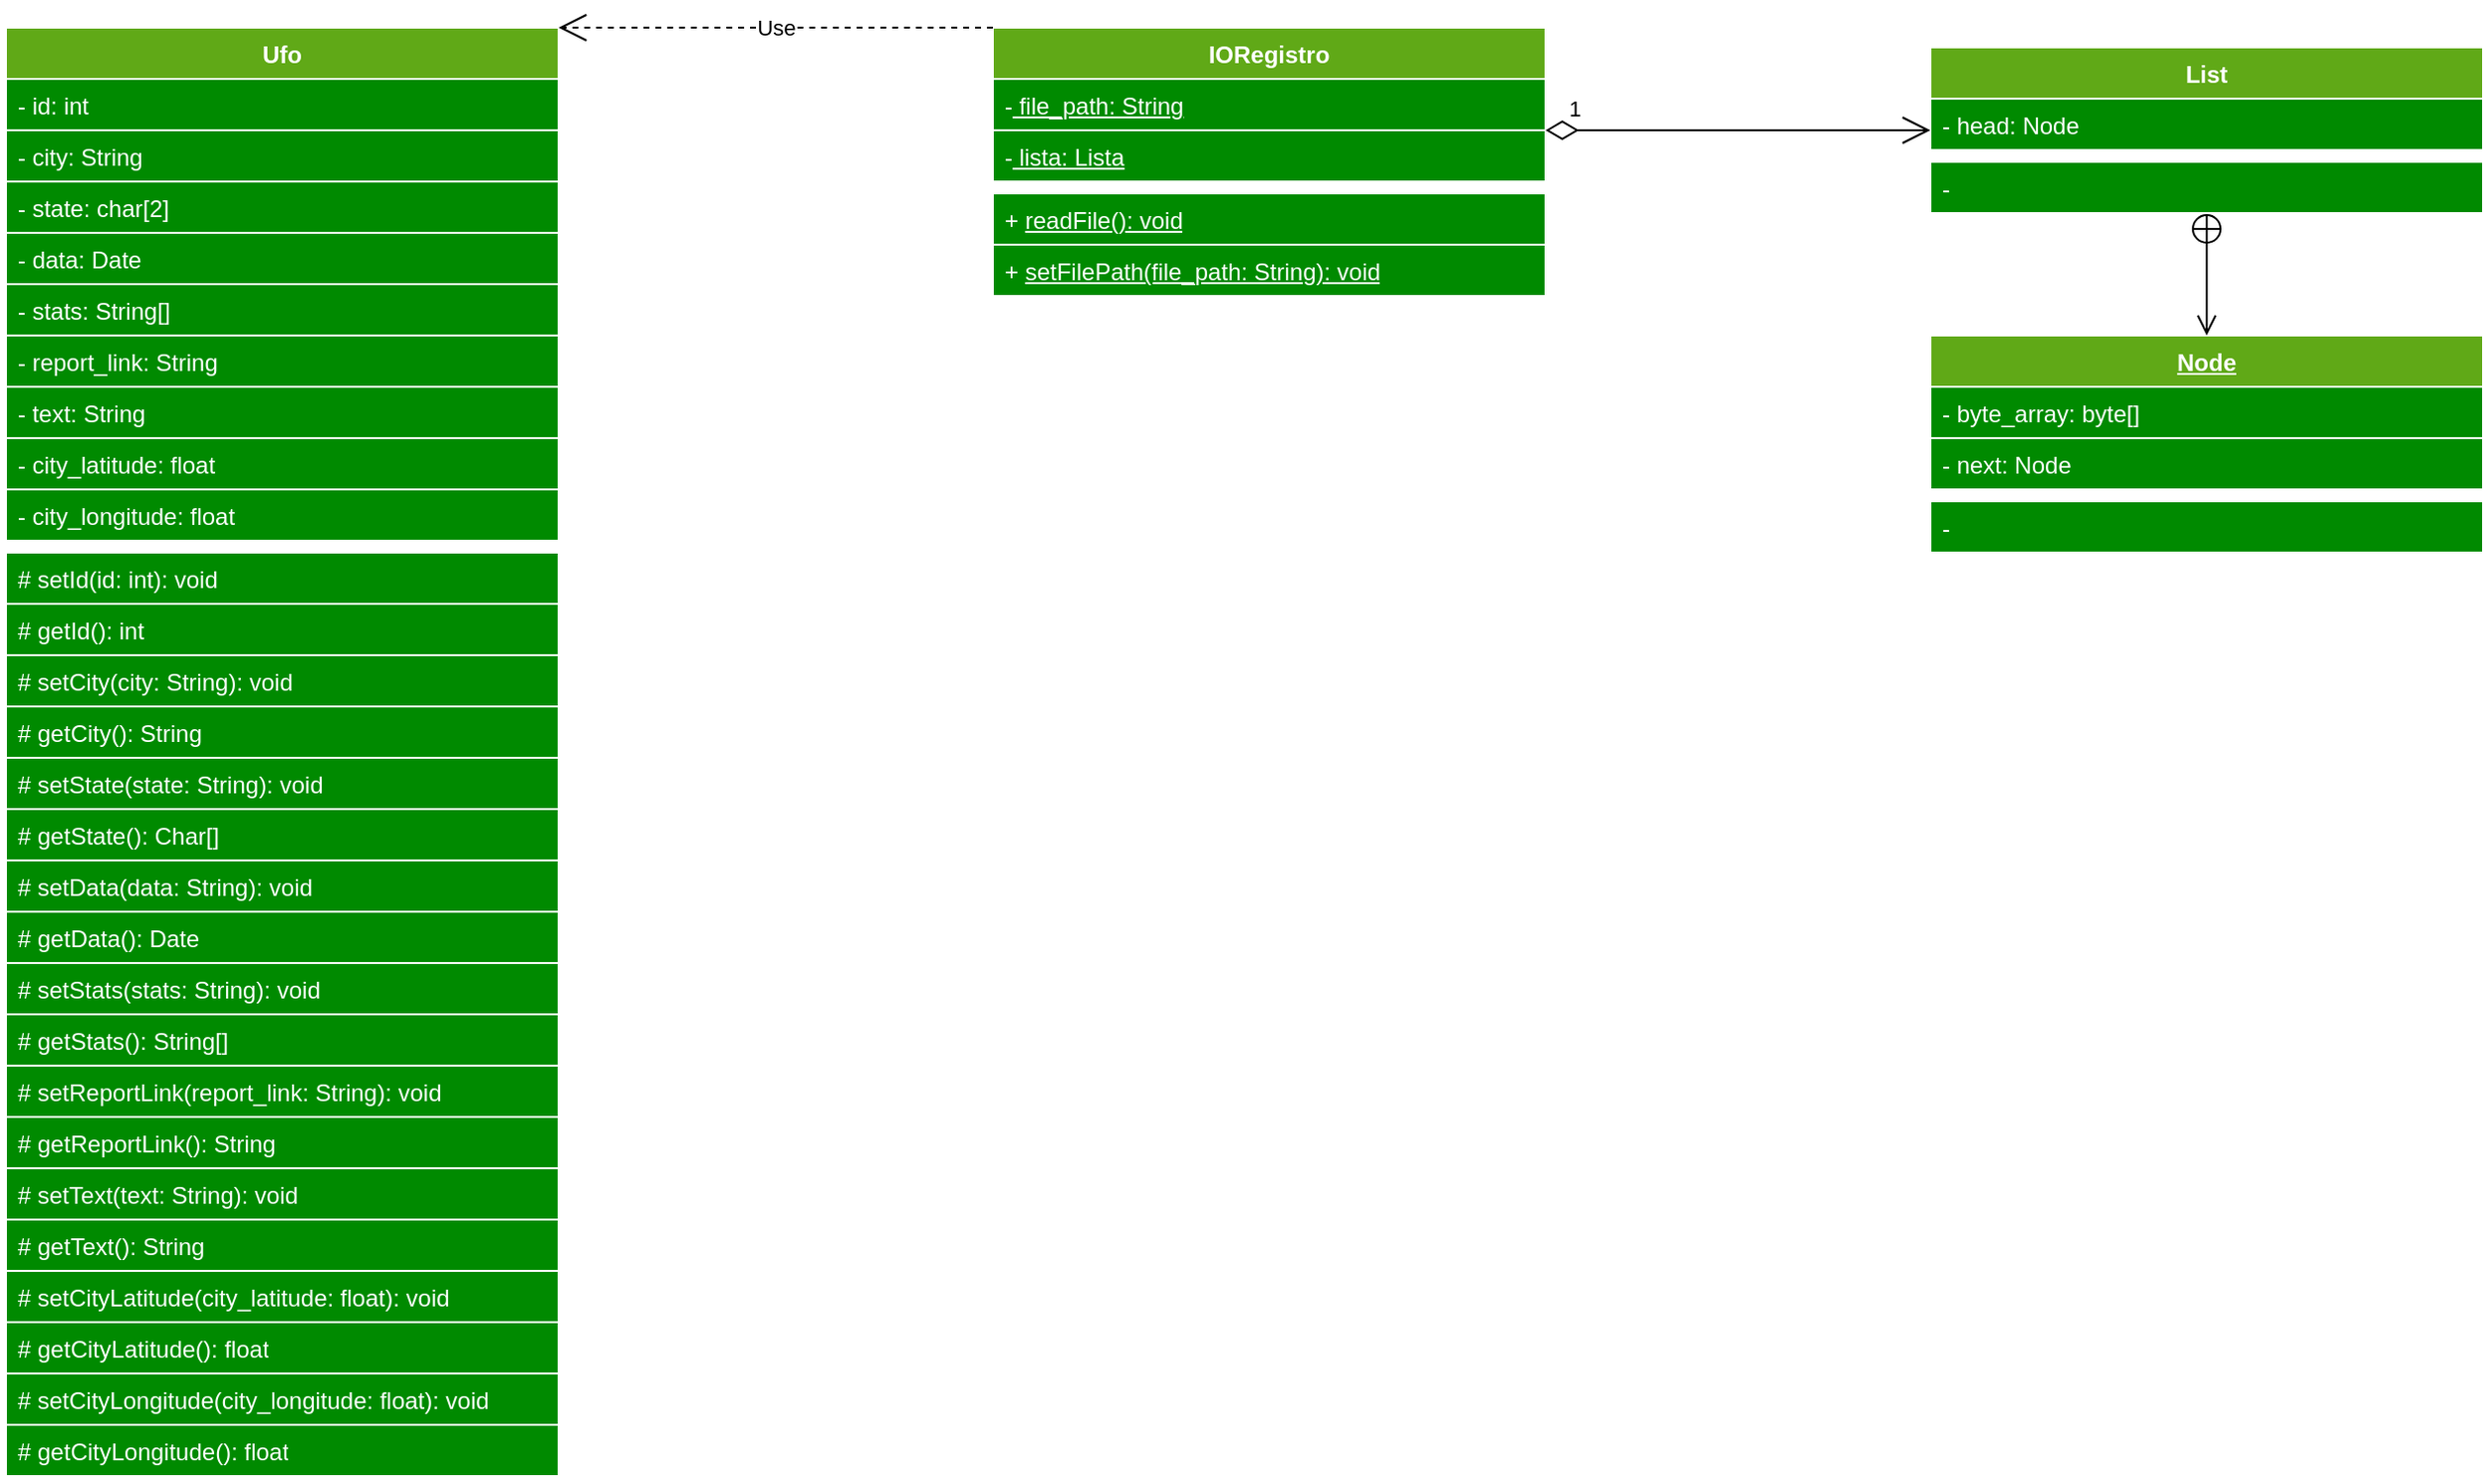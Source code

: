 <mxfile version="21.6.1" type="device" pages="3">
  <diagram name="Page-1" id="QpPpHOd2TvC1tWJMN9un">
    <mxGraphModel dx="503" dy="340" grid="1" gridSize="10" guides="1" tooltips="1" connect="1" arrows="1" fold="1" page="1" pageScale="1" pageWidth="850" pageHeight="1100" math="0" shadow="0">
      <root>
        <mxCell id="0" />
        <mxCell id="1" parent="0" />
        <mxCell id="ThirmJaS9QNMyHDxlQbG-1" value="Ufo" style="swimlane;fontStyle=1;align=center;verticalAlign=top;childLayout=stackLayout;horizontal=1;startSize=26;horizontalStack=0;resizeParent=1;resizeParentMax=0;resizeLast=0;collapsible=1;marginBottom=0;whiteSpace=wrap;html=1;fillColor=#60a917;strokeColor=#FFFFFF;fontColor=#ffffff;swimlaneFillColor=#008A00;strokeWidth=1;shadow=0;labelBorderColor=none;" parent="1" vertex="1">
          <mxGeometry x="160" y="90" width="280" height="734" as="geometry" />
        </mxCell>
        <mxCell id="ThirmJaS9QNMyHDxlQbG-2" value="- id: int" style="text;strokeColor=#FFFFFF;fillColor=#008a00;align=left;verticalAlign=top;spacingLeft=4;spacingRight=4;overflow=hidden;rotatable=0;points=[[0,0.5],[1,0.5]];portConstraint=eastwest;whiteSpace=wrap;html=1;fontColor=#ffffff;swimlaneFillColor=#008A00;strokeWidth=1;shadow=0;labelBorderColor=none;" parent="ThirmJaS9QNMyHDxlQbG-1" vertex="1">
          <mxGeometry y="26" width="280" height="26" as="geometry" />
        </mxCell>
        <mxCell id="ThirmJaS9QNMyHDxlQbG-13" value="- city: String" style="text;strokeColor=#FFFFFF;fillColor=#008a00;align=left;verticalAlign=top;spacingLeft=4;spacingRight=4;overflow=hidden;rotatable=0;points=[[0,0.5],[1,0.5]];portConstraint=eastwest;whiteSpace=wrap;html=1;fontColor=#ffffff;swimlaneFillColor=#008A00;strokeWidth=1;shadow=0;labelBorderColor=none;" parent="ThirmJaS9QNMyHDxlQbG-1" vertex="1">
          <mxGeometry y="52" width="280" height="26" as="geometry" />
        </mxCell>
        <mxCell id="ThirmJaS9QNMyHDxlQbG-17" value="- ingredientes: RegistroIngrediente" style="text;strokeColor=#FFFFFF;fillColor=#008a00;align=left;verticalAlign=top;spacingLeft=4;spacingRight=4;overflow=hidden;rotatable=0;points=[[0,0.5],[1,0.5]];portConstraint=eastwest;whiteSpace=wrap;html=1;fontColor=#ffffff;swimlaneFillColor=#008A00;strokeWidth=1;shadow=0;labelBorderColor=none;" parent="ThirmJaS9QNMyHDxlQbG-1" vertex="1">
          <mxGeometry y="78" width="280" height="26" as="geometry" />
        </mxCell>
        <mxCell id="ThirmJaS9QNMyHDxlQbG-16" value="- data: Date" style="text;strokeColor=#FFFFFF;fillColor=#008a00;align=left;verticalAlign=top;spacingLeft=4;spacingRight=4;overflow=hidden;rotatable=0;points=[[0,0.5],[1,0.5]];portConstraint=eastwest;whiteSpace=wrap;html=1;fontColor=#ffffff;swimlaneFillColor=#008A00;strokeWidth=1;shadow=0;labelBorderColor=none;" parent="ThirmJaS9QNMyHDxlQbG-1" vertex="1">
          <mxGeometry y="104" width="280" height="26" as="geometry" />
        </mxCell>
        <mxCell id="ThirmJaS9QNMyHDxlQbG-15" value="- stats: String[]" style="text;strokeColor=#FFFFFF;fillColor=#008a00;align=left;verticalAlign=top;spacingLeft=4;spacingRight=4;overflow=hidden;rotatable=0;points=[[0,0.5],[1,0.5]];portConstraint=eastwest;whiteSpace=wrap;html=1;fontColor=#ffffff;swimlaneFillColor=#008A00;strokeWidth=1;shadow=0;labelBorderColor=none;" parent="ThirmJaS9QNMyHDxlQbG-1" vertex="1">
          <mxGeometry y="130" width="280" height="26" as="geometry" />
        </mxCell>
        <mxCell id="ThirmJaS9QNMyHDxlQbG-12" value="- report_link: String" style="text;strokeColor=#FFFFFF;fillColor=#008a00;align=left;verticalAlign=top;spacingLeft=4;spacingRight=4;overflow=hidden;rotatable=0;points=[[0,0.5],[1,0.5]];portConstraint=eastwest;whiteSpace=wrap;html=1;fontColor=#ffffff;swimlaneFillColor=#008A00;strokeWidth=1;shadow=0;labelBorderColor=none;" parent="ThirmJaS9QNMyHDxlQbG-1" vertex="1">
          <mxGeometry y="156" width="280" height="26" as="geometry" />
        </mxCell>
        <mxCell id="ThirmJaS9QNMyHDxlQbG-3" value="- text: String" style="text;strokeColor=#FFFFFF;fillColor=#008a00;align=left;verticalAlign=top;spacingLeft=4;spacingRight=4;overflow=hidden;rotatable=0;points=[[0,0.5],[1,0.5]];portConstraint=eastwest;whiteSpace=wrap;html=1;fontColor=#ffffff;swimlaneFillColor=#008A00;strokeWidth=1;shadow=0;labelBorderColor=none;" parent="ThirmJaS9QNMyHDxlQbG-1" vertex="1">
          <mxGeometry y="182" width="280" height="26" as="geometry" />
        </mxCell>
        <mxCell id="ThirmJaS9QNMyHDxlQbG-4" value="- city_latitude: float" style="text;strokeColor=#FFFFFF;fillColor=#008a00;align=left;verticalAlign=top;spacingLeft=4;spacingRight=4;overflow=hidden;rotatable=0;points=[[0,0.5],[1,0.5]];portConstraint=eastwest;whiteSpace=wrap;html=1;fontColor=#ffffff;swimlaneFillColor=#008A00;strokeWidth=1;shadow=0;labelBorderColor=none;" parent="ThirmJaS9QNMyHDxlQbG-1" vertex="1">
          <mxGeometry y="208" width="280" height="26" as="geometry" />
        </mxCell>
        <mxCell id="ThirmJaS9QNMyHDxlQbG-18" value="- city_longitude: float" style="text;strokeColor=#FFFFFF;fillColor=#008a00;align=left;verticalAlign=top;spacingLeft=4;spacingRight=4;overflow=hidden;rotatable=0;points=[[0,0.5],[1,0.5]];portConstraint=eastwest;whiteSpace=wrap;html=1;fontColor=#ffffff;swimlaneFillColor=#008A00;strokeWidth=1;shadow=0;labelBorderColor=none;" parent="ThirmJaS9QNMyHDxlQbG-1" vertex="1">
          <mxGeometry y="234" width="280" height="26" as="geometry" />
        </mxCell>
        <mxCell id="ThirmJaS9QNMyHDxlQbG-5" value="" style="line;strokeWidth=5;align=left;verticalAlign=middle;spacingTop=0;spacingLeft=0;spacingRight=0;rotatable=0;labelPosition=right;points=[];portConstraint=eastwest;perimeterSpacing=1;labelBackgroundColor=#008A00;fillStyle=auto;labelBorderColor=none;spacing=0;swimlaneFillColor=#008A00;strokeColor=#FFFFFF;shadow=0;" parent="ThirmJaS9QNMyHDxlQbG-1" vertex="1">
          <mxGeometry y="260" width="280" height="6" as="geometry" />
        </mxCell>
        <mxCell id="ThirmJaS9QNMyHDxlQbG-6" value="# setId(id: int): void" style="text;strokeColor=#FFFFFF;fillColor=#008a00;align=left;verticalAlign=top;spacingLeft=4;spacingRight=4;overflow=hidden;rotatable=0;points=[[0,0.5],[1,0.5]];portConstraint=eastwest;whiteSpace=wrap;html=1;fontColor=#ffffff;swimlaneFillColor=#008A00;strokeWidth=1;shadow=0;labelBorderColor=none;" parent="ThirmJaS9QNMyHDxlQbG-1" vertex="1">
          <mxGeometry y="266" width="280" height="26" as="geometry" />
        </mxCell>
        <mxCell id="ThirmJaS9QNMyHDxlQbG-7" value="# getId(): int" style="text;strokeColor=#FFFFFF;fillColor=#008a00;align=left;verticalAlign=top;spacingLeft=4;spacingRight=4;overflow=hidden;rotatable=0;points=[[0,0.5],[1,0.5]];portConstraint=eastwest;whiteSpace=wrap;html=1;fontColor=#ffffff;swimlaneFillColor=#008A00;strokeWidth=1;shadow=0;labelBorderColor=none;" parent="ThirmJaS9QNMyHDxlQbG-1" vertex="1">
          <mxGeometry y="292" width="280" height="26" as="geometry" />
        </mxCell>
        <mxCell id="ThirmJaS9QNMyHDxlQbG-8" value="# setCity(city: String): void" style="text;strokeColor=#FFFFFF;fillColor=#008a00;align=left;verticalAlign=top;spacingLeft=4;spacingRight=4;overflow=hidden;rotatable=0;points=[[0,0.5],[1,0.5]];portConstraint=eastwest;whiteSpace=wrap;html=1;fontColor=#ffffff;swimlaneFillColor=#008A00;strokeWidth=1;shadow=0;labelBorderColor=none;" parent="ThirmJaS9QNMyHDxlQbG-1" vertex="1">
          <mxGeometry y="318" width="280" height="26" as="geometry" />
        </mxCell>
        <mxCell id="ThirmJaS9QNMyHDxlQbG-9" value="# getCity(): String" style="text;strokeColor=#FFFFFF;fillColor=#008a00;align=left;verticalAlign=top;spacingLeft=4;spacingRight=4;overflow=hidden;rotatable=0;points=[[0,0.5],[1,0.5]];portConstraint=eastwest;whiteSpace=wrap;html=1;fontColor=#ffffff;swimlaneFillColor=#008A00;strokeWidth=1;shadow=0;labelBorderColor=none;" parent="ThirmJaS9QNMyHDxlQbG-1" vertex="1">
          <mxGeometry y="344" width="280" height="26" as="geometry" />
        </mxCell>
        <mxCell id="ThirmJaS9QNMyHDxlQbG-21" value="# setState(state: String): void" style="text;strokeColor=#FFFFFF;fillColor=#008a00;align=left;verticalAlign=top;spacingLeft=4;spacingRight=4;overflow=hidden;rotatable=0;points=[[0,0.5],[1,0.5]];portConstraint=eastwest;whiteSpace=wrap;html=1;fontColor=#ffffff;swimlaneFillColor=#008A00;strokeWidth=1;shadow=0;labelBorderColor=none;" parent="ThirmJaS9QNMyHDxlQbG-1" vertex="1">
          <mxGeometry y="370" width="280" height="26" as="geometry" />
        </mxCell>
        <mxCell id="ThirmJaS9QNMyHDxlQbG-22" value="# getState(): Char[]" style="text;strokeColor=#FFFFFF;fillColor=#008a00;align=left;verticalAlign=top;spacingLeft=4;spacingRight=4;overflow=hidden;rotatable=0;points=[[0,0.5],[1,0.5]];portConstraint=eastwest;whiteSpace=wrap;html=1;fontColor=#ffffff;swimlaneFillColor=#008A00;strokeWidth=1;shadow=0;labelBorderColor=none;" parent="ThirmJaS9QNMyHDxlQbG-1" vertex="1">
          <mxGeometry y="396" width="280" height="26" as="geometry" />
        </mxCell>
        <mxCell id="ThirmJaS9QNMyHDxlQbG-23" value="# setData(data: String): void" style="text;strokeColor=#FFFFFF;fillColor=#008a00;align=left;verticalAlign=top;spacingLeft=4;spacingRight=4;overflow=hidden;rotatable=0;points=[[0,0.5],[1,0.5]];portConstraint=eastwest;whiteSpace=wrap;html=1;fontColor=#ffffff;swimlaneFillColor=#008A00;strokeWidth=1;shadow=0;labelBorderColor=none;" parent="ThirmJaS9QNMyHDxlQbG-1" vertex="1">
          <mxGeometry y="422" width="280" height="26" as="geometry" />
        </mxCell>
        <mxCell id="ThirmJaS9QNMyHDxlQbG-24" value="# getData(): Date" style="text;strokeColor=#FFFFFF;fillColor=#008a00;align=left;verticalAlign=top;spacingLeft=4;spacingRight=4;overflow=hidden;rotatable=0;points=[[0,0.5],[1,0.5]];portConstraint=eastwest;whiteSpace=wrap;html=1;fontColor=#ffffff;swimlaneFillColor=#008A00;strokeWidth=1;shadow=0;labelBorderColor=none;" parent="ThirmJaS9QNMyHDxlQbG-1" vertex="1">
          <mxGeometry y="448" width="280" height="26" as="geometry" />
        </mxCell>
        <mxCell id="ThirmJaS9QNMyHDxlQbG-25" value="# setStats(stats: String): void" style="text;strokeColor=#FFFFFF;fillColor=#008a00;align=left;verticalAlign=top;spacingLeft=4;spacingRight=4;overflow=hidden;rotatable=0;points=[[0,0.5],[1,0.5]];portConstraint=eastwest;whiteSpace=wrap;html=1;fontColor=#ffffff;swimlaneFillColor=#008A00;strokeWidth=1;shadow=0;labelBorderColor=none;" parent="ThirmJaS9QNMyHDxlQbG-1" vertex="1">
          <mxGeometry y="474" width="280" height="26" as="geometry" />
        </mxCell>
        <mxCell id="ThirmJaS9QNMyHDxlQbG-26" value="# getStats(): String[]" style="text;strokeColor=#FFFFFF;fillColor=#008a00;align=left;verticalAlign=top;spacingLeft=4;spacingRight=4;overflow=hidden;rotatable=0;points=[[0,0.5],[1,0.5]];portConstraint=eastwest;whiteSpace=wrap;html=1;fontColor=#ffffff;swimlaneFillColor=#008A00;strokeWidth=1;shadow=0;labelBorderColor=none;" parent="ThirmJaS9QNMyHDxlQbG-1" vertex="1">
          <mxGeometry y="500" width="280" height="26" as="geometry" />
        </mxCell>
        <mxCell id="ThirmJaS9QNMyHDxlQbG-28" value="# setReportLink(report_link: String): void" style="text;strokeColor=#FFFFFF;fillColor=#008a00;align=left;verticalAlign=top;spacingLeft=4;spacingRight=4;overflow=hidden;rotatable=0;points=[[0,0.5],[1,0.5]];portConstraint=eastwest;whiteSpace=wrap;html=1;fontColor=#ffffff;swimlaneFillColor=#008A00;strokeWidth=1;shadow=0;labelBorderColor=none;" parent="ThirmJaS9QNMyHDxlQbG-1" vertex="1">
          <mxGeometry y="526" width="280" height="26" as="geometry" />
        </mxCell>
        <mxCell id="ThirmJaS9QNMyHDxlQbG-27" value="# getReportLink(): String" style="text;strokeColor=#FFFFFF;fillColor=#008a00;align=left;verticalAlign=top;spacingLeft=4;spacingRight=4;overflow=hidden;rotatable=0;points=[[0,0.5],[1,0.5]];portConstraint=eastwest;whiteSpace=wrap;html=1;fontColor=#ffffff;swimlaneFillColor=#008A00;strokeWidth=1;shadow=0;labelBorderColor=none;" parent="ThirmJaS9QNMyHDxlQbG-1" vertex="1">
          <mxGeometry y="552" width="280" height="26" as="geometry" />
        </mxCell>
        <mxCell id="ThirmJaS9QNMyHDxlQbG-29" value="# setText(text: String): void&amp;nbsp;" style="text;strokeColor=#FFFFFF;fillColor=#008a00;align=left;verticalAlign=top;spacingLeft=4;spacingRight=4;overflow=hidden;rotatable=0;points=[[0,0.5],[1,0.5]];portConstraint=eastwest;whiteSpace=wrap;html=1;fontColor=#ffffff;swimlaneFillColor=#008A00;strokeWidth=1;shadow=0;labelBorderColor=none;" parent="ThirmJaS9QNMyHDxlQbG-1" vertex="1">
          <mxGeometry y="578" width="280" height="26" as="geometry" />
        </mxCell>
        <mxCell id="ThirmJaS9QNMyHDxlQbG-30" value="# getText(): String" style="text;strokeColor=#FFFFFF;fillColor=#008a00;align=left;verticalAlign=top;spacingLeft=4;spacingRight=4;overflow=hidden;rotatable=0;points=[[0,0.5],[1,0.5]];portConstraint=eastwest;whiteSpace=wrap;html=1;fontColor=#ffffff;swimlaneFillColor=#008A00;strokeWidth=1;shadow=0;labelBorderColor=none;" parent="ThirmJaS9QNMyHDxlQbG-1" vertex="1">
          <mxGeometry y="604" width="280" height="26" as="geometry" />
        </mxCell>
        <mxCell id="ThirmJaS9QNMyHDxlQbG-31" value="# setCityLatitude(city_latitude: float): void" style="text;strokeColor=#FFFFFF;fillColor=#008a00;align=left;verticalAlign=top;spacingLeft=4;spacingRight=4;overflow=hidden;rotatable=0;points=[[0,0.5],[1,0.5]];portConstraint=eastwest;whiteSpace=wrap;html=1;fontColor=#ffffff;swimlaneFillColor=#008A00;strokeWidth=1;shadow=0;labelBorderColor=none;" parent="ThirmJaS9QNMyHDxlQbG-1" vertex="1">
          <mxGeometry y="630" width="280" height="26" as="geometry" />
        </mxCell>
        <mxCell id="ThirmJaS9QNMyHDxlQbG-33" value="# getCityLatitude(): float" style="text;strokeColor=#FFFFFF;fillColor=#008a00;align=left;verticalAlign=top;spacingLeft=4;spacingRight=4;overflow=hidden;rotatable=0;points=[[0,0.5],[1,0.5]];portConstraint=eastwest;whiteSpace=wrap;html=1;fontColor=#ffffff;swimlaneFillColor=#008A00;strokeWidth=1;shadow=0;labelBorderColor=none;" parent="ThirmJaS9QNMyHDxlQbG-1" vertex="1">
          <mxGeometry y="656" width="280" height="26" as="geometry" />
        </mxCell>
        <mxCell id="ThirmJaS9QNMyHDxlQbG-32" value="# setCityLongitude(city_longitude: float): void" style="text;strokeColor=#FFFFFF;fillColor=#008a00;align=left;verticalAlign=top;spacingLeft=4;spacingRight=4;overflow=hidden;rotatable=0;points=[[0,0.5],[1,0.5]];portConstraint=eastwest;whiteSpace=wrap;html=1;fontColor=#ffffff;swimlaneFillColor=#008A00;strokeWidth=1;shadow=0;labelBorderColor=none;" parent="ThirmJaS9QNMyHDxlQbG-1" vertex="1">
          <mxGeometry y="682" width="280" height="26" as="geometry" />
        </mxCell>
        <mxCell id="ThirmJaS9QNMyHDxlQbG-34" value="# getCityLongitude(): float" style="text;strokeColor=#FFFFFF;fillColor=#008a00;align=left;verticalAlign=top;spacingLeft=4;spacingRight=4;overflow=hidden;rotatable=0;points=[[0,0.5],[1,0.5]];portConstraint=eastwest;whiteSpace=wrap;html=1;fontColor=#ffffff;swimlaneFillColor=#008A00;strokeWidth=1;shadow=0;labelBorderColor=none;" parent="ThirmJaS9QNMyHDxlQbG-1" vertex="1">
          <mxGeometry y="708" width="280" height="26" as="geometry" />
        </mxCell>
        <mxCell id="ThirmJaS9QNMyHDxlQbG-11" value="- state: char[2]" style="text;strokeColor=#FFFFFF;fillColor=#008a00;align=left;verticalAlign=top;spacingLeft=4;spacingRight=4;overflow=hidden;rotatable=0;points=[[0,0.5],[1,0.5]];portConstraint=eastwest;whiteSpace=wrap;html=1;fontColor=#ffffff;swimlaneFillColor=#008A00;strokeWidth=1;shadow=0;labelBorderColor=none;" parent="1" vertex="1">
          <mxGeometry x="160" y="168" width="280" height="26" as="geometry" />
        </mxCell>
        <mxCell id="ThirmJaS9QNMyHDxlQbG-35" value="IORegistro" style="swimlane;fontStyle=1;align=center;verticalAlign=top;childLayout=stackLayout;horizontal=1;startSize=26;horizontalStack=0;resizeParent=1;resizeParentMax=0;resizeLast=0;collapsible=1;marginBottom=0;whiteSpace=wrap;html=1;fillColor=#60a917;strokeColor=#FFFFFF;fontColor=#ffffff;swimlaneFillColor=#008A00;strokeWidth=1;shadow=0;labelBorderColor=none;" parent="1" vertex="1">
          <mxGeometry x="660" y="90" width="280" height="136" as="geometry" />
        </mxCell>
        <mxCell id="ThirmJaS9QNMyHDxlQbG-36" value="-&lt;u&gt;&amp;nbsp;file_path: String&lt;/u&gt;" style="text;strokeColor=#FFFFFF;fillColor=#008a00;align=left;verticalAlign=top;spacingLeft=4;spacingRight=4;overflow=hidden;rotatable=0;points=[[0,0.5],[1,0.5]];portConstraint=eastwest;whiteSpace=wrap;html=1;fontColor=#ffffff;swimlaneFillColor=#008A00;strokeWidth=1;shadow=0;labelBorderColor=none;" parent="ThirmJaS9QNMyHDxlQbG-35" vertex="1">
          <mxGeometry y="26" width="280" height="26" as="geometry" />
        </mxCell>
        <mxCell id="ThirmJaS9QNMyHDxlQbG-68" value="-&lt;u&gt;&amp;nbsp;lista: Lista&lt;/u&gt;" style="text;strokeColor=#FFFFFF;fillColor=#008a00;align=left;verticalAlign=top;spacingLeft=4;spacingRight=4;overflow=hidden;rotatable=0;points=[[0,0.5],[1,0.5]];portConstraint=eastwest;whiteSpace=wrap;html=1;fontColor=#ffffff;swimlaneFillColor=#008A00;strokeWidth=1;shadow=0;labelBorderColor=none;" parent="ThirmJaS9QNMyHDxlQbG-35" vertex="1">
          <mxGeometry y="52" width="280" height="26" as="geometry" />
        </mxCell>
        <mxCell id="ThirmJaS9QNMyHDxlQbG-39" value="" style="line;strokeWidth=5;align=left;verticalAlign=middle;spacingTop=0;spacingLeft=0;spacingRight=0;rotatable=0;labelPosition=right;points=[];portConstraint=eastwest;perimeterSpacing=1;labelBackgroundColor=#008A00;fillStyle=auto;labelBorderColor=none;spacing=0;swimlaneFillColor=#008A00;strokeColor=#FFFFFF;shadow=0;" parent="ThirmJaS9QNMyHDxlQbG-35" vertex="1">
          <mxGeometry y="78" width="280" height="6" as="geometry" />
        </mxCell>
        <mxCell id="ThirmJaS9QNMyHDxlQbG-40" value="+ &lt;u style=&quot;&quot;&gt;readFile(): void&lt;/u&gt;" style="text;strokeColor=#FFFFFF;fillColor=#008a00;align=left;verticalAlign=top;spacingLeft=4;spacingRight=4;overflow=hidden;rotatable=0;points=[[0,0.5],[1,0.5]];portConstraint=eastwest;whiteSpace=wrap;html=1;fontColor=#ffffff;swimlaneFillColor=#008A00;strokeWidth=1;shadow=0;labelBorderColor=none;" parent="ThirmJaS9QNMyHDxlQbG-35" vertex="1">
          <mxGeometry y="84" width="280" height="26" as="geometry" />
        </mxCell>
        <mxCell id="ThirmJaS9QNMyHDxlQbG-41" value="+ &lt;u&gt;setFilePath(file_path: String): void&lt;/u&gt;" style="text;strokeColor=#FFFFFF;fillColor=#008a00;align=left;verticalAlign=top;spacingLeft=4;spacingRight=4;overflow=hidden;rotatable=0;points=[[0,0.5],[1,0.5]];portConstraint=eastwest;whiteSpace=wrap;html=1;fontColor=#ffffff;swimlaneFillColor=#008A00;strokeWidth=1;shadow=0;labelBorderColor=none;" parent="ThirmJaS9QNMyHDxlQbG-35" vertex="1">
          <mxGeometry y="110" width="280" height="26" as="geometry" />
        </mxCell>
        <mxCell id="ThirmJaS9QNMyHDxlQbG-44" value="Use" style="endArrow=open;endSize=12;dashed=1;html=1;rounded=0;entryX=1;entryY=0;entryDx=0;entryDy=0;exitX=0;exitY=0;exitDx=0;exitDy=0;" parent="1" source="ThirmJaS9QNMyHDxlQbG-35" target="ThirmJaS9QNMyHDxlQbG-1" edge="1">
          <mxGeometry width="160" relative="1" as="geometry">
            <mxPoint x="510" y="190" as="sourcePoint" />
            <mxPoint x="670" y="190" as="targetPoint" />
          </mxGeometry>
        </mxCell>
        <mxCell id="ThirmJaS9QNMyHDxlQbG-45" value="List" style="swimlane;fontStyle=1;align=center;verticalAlign=top;childLayout=stackLayout;horizontal=1;startSize=26;horizontalStack=0;resizeParent=1;resizeParentMax=0;resizeLast=0;collapsible=1;marginBottom=0;whiteSpace=wrap;html=1;fillColor=#60a917;strokeColor=#FFFFFF;fontColor=#ffffff;swimlaneFillColor=#008A00;strokeWidth=1;shadow=0;labelBorderColor=none;" parent="1" vertex="1">
          <mxGeometry x="1135" y="100" width="280" height="84" as="geometry" />
        </mxCell>
        <mxCell id="ThirmJaS9QNMyHDxlQbG-48" value="- head: Node" style="text;strokeColor=#FFFFFF;fillColor=#008a00;align=left;verticalAlign=top;spacingLeft=4;spacingRight=4;overflow=hidden;rotatable=0;points=[[0,0.5],[1,0.5]];portConstraint=eastwest;whiteSpace=wrap;html=1;fontColor=#ffffff;swimlaneFillColor=#008A00;strokeWidth=1;shadow=0;labelBorderColor=none;" parent="ThirmJaS9QNMyHDxlQbG-45" vertex="1">
          <mxGeometry y="26" width="280" height="26" as="geometry" />
        </mxCell>
        <mxCell id="ThirmJaS9QNMyHDxlQbG-49" value="" style="line;strokeWidth=5;align=left;verticalAlign=middle;spacingTop=0;spacingLeft=0;spacingRight=0;rotatable=0;labelPosition=right;points=[];portConstraint=eastwest;perimeterSpacing=1;labelBackgroundColor=#008A00;fillStyle=auto;labelBorderColor=none;spacing=0;swimlaneFillColor=#008A00;strokeColor=#FFFFFF;shadow=0;" parent="ThirmJaS9QNMyHDxlQbG-45" vertex="1">
          <mxGeometry y="52" width="280" height="6" as="geometry" />
        </mxCell>
        <mxCell id="ThirmJaS9QNMyHDxlQbG-53" value="-" style="text;strokeColor=#FFFFFF;fillColor=#008a00;align=left;verticalAlign=top;spacingLeft=4;spacingRight=4;overflow=hidden;rotatable=0;points=[[0,0.5],[1,0.5]];portConstraint=eastwest;whiteSpace=wrap;html=1;fontColor=#ffffff;swimlaneFillColor=#008A00;strokeWidth=1;shadow=0;labelBorderColor=none;" parent="ThirmJaS9QNMyHDxlQbG-45" vertex="1">
          <mxGeometry y="58" width="280" height="26" as="geometry" />
        </mxCell>
        <mxCell id="ThirmJaS9QNMyHDxlQbG-54" value="1" style="endArrow=open;html=1;endSize=12;startArrow=diamondThin;startSize=14;startFill=0;edgeStyle=orthogonalEdgeStyle;align=left;verticalAlign=bottom;rounded=0;" parent="1" source="ThirmJaS9QNMyHDxlQbG-35" target="ThirmJaS9QNMyHDxlQbG-45" edge="1">
          <mxGeometry x="-0.897" y="2" relative="1" as="geometry">
            <mxPoint x="990" y="140" as="sourcePoint" />
            <mxPoint x="1060" y="230" as="targetPoint" />
            <Array as="points">
              <mxPoint x="1050" y="142" />
              <mxPoint x="1050" y="142" />
            </Array>
            <mxPoint as="offset" />
          </mxGeometry>
        </mxCell>
        <mxCell id="ThirmJaS9QNMyHDxlQbG-57" value="&lt;u&gt;Node&lt;/u&gt;" style="swimlane;fontStyle=1;align=center;verticalAlign=top;childLayout=stackLayout;horizontal=1;startSize=26;horizontalStack=0;resizeParent=1;resizeParentMax=0;resizeLast=0;collapsible=1;marginBottom=0;whiteSpace=wrap;html=1;fillColor=#60a917;strokeColor=#FFFFFF;fontColor=#ffffff;swimlaneFillColor=#008A00;strokeWidth=1;shadow=0;labelBorderColor=none;" parent="1" vertex="1">
          <mxGeometry x="1135" y="246" width="280" height="110" as="geometry" />
        </mxCell>
        <mxCell id="ThirmJaS9QNMyHDxlQbG-58" value="- byte_array: byte[]" style="text;strokeColor=#FFFFFF;fillColor=#008a00;align=left;verticalAlign=top;spacingLeft=4;spacingRight=4;overflow=hidden;rotatable=0;points=[[0,0.5],[1,0.5]];portConstraint=eastwest;whiteSpace=wrap;html=1;fontColor=#ffffff;swimlaneFillColor=#008A00;strokeWidth=1;shadow=0;labelBorderColor=none;" parent="ThirmJaS9QNMyHDxlQbG-57" vertex="1">
          <mxGeometry y="26" width="280" height="26" as="geometry" />
        </mxCell>
        <mxCell id="Zs0NHsRRsT7nnVdzVU9M-1" value="- next: Node" style="text;strokeColor=#FFFFFF;fillColor=#008a00;align=left;verticalAlign=top;spacingLeft=4;spacingRight=4;overflow=hidden;rotatable=0;points=[[0,0.5],[1,0.5]];portConstraint=eastwest;whiteSpace=wrap;html=1;fontColor=#ffffff;swimlaneFillColor=#008A00;strokeWidth=1;shadow=0;labelBorderColor=none;" vertex="1" parent="ThirmJaS9QNMyHDxlQbG-57">
          <mxGeometry y="52" width="280" height="26" as="geometry" />
        </mxCell>
        <mxCell id="ThirmJaS9QNMyHDxlQbG-61" value="" style="line;strokeWidth=5;align=left;verticalAlign=middle;spacingTop=0;spacingLeft=0;spacingRight=0;rotatable=0;labelPosition=right;points=[];portConstraint=eastwest;perimeterSpacing=1;labelBackgroundColor=#008A00;fillStyle=auto;labelBorderColor=none;spacing=0;swimlaneFillColor=#008A00;strokeColor=#FFFFFF;shadow=0;" parent="ThirmJaS9QNMyHDxlQbG-57" vertex="1">
          <mxGeometry y="78" width="280" height="6" as="geometry" />
        </mxCell>
        <mxCell id="ThirmJaS9QNMyHDxlQbG-62" value="-" style="text;strokeColor=#FFFFFF;fillColor=#008a00;align=left;verticalAlign=top;spacingLeft=4;spacingRight=4;overflow=hidden;rotatable=0;points=[[0,0.5],[1,0.5]];portConstraint=eastwest;whiteSpace=wrap;html=1;fontColor=#ffffff;swimlaneFillColor=#008A00;strokeWidth=1;shadow=0;labelBorderColor=none;" parent="ThirmJaS9QNMyHDxlQbG-57" vertex="1">
          <mxGeometry y="84" width="280" height="26" as="geometry" />
        </mxCell>
        <mxCell id="ThirmJaS9QNMyHDxlQbG-66" value="" style="endArrow=open;startArrow=circlePlus;endFill=0;startFill=0;endSize=8;html=1;rounded=0;" parent="1" source="ThirmJaS9QNMyHDxlQbG-53" target="ThirmJaS9QNMyHDxlQbG-57" edge="1">
          <mxGeometry width="160" relative="1" as="geometry">
            <mxPoint x="1210" y="210" as="sourcePoint" />
            <mxPoint x="1370" y="210" as="targetPoint" />
          </mxGeometry>
        </mxCell>
      </root>
    </mxGraphModel>
  </diagram>
  <diagram id="-Y3DNn8aWun8UAd8bFsX" name="Page-2">
    <mxGraphModel dx="880" dy="595" grid="1" gridSize="10" guides="1" tooltips="1" connect="1" arrows="1" fold="1" page="1" pageScale="1" pageWidth="850" pageHeight="1100" math="0" shadow="0">
      <root>
        <mxCell id="0" />
        <mxCell id="1" parent="0" />
        <mxCell id="NgM91K5qedfHJ8TV5DFW-4" value="Usuario" style="html=1;dashed=0;whiteSpace=wrap;shape=mxgraph.dfd.externalEntity" vertex="1" parent="1">
          <mxGeometry x="150" y="270" width="100" height="100" as="geometry" />
        </mxCell>
        <mxCell id="NgM91K5qedfHJ8TV5DFW-5" value="1" style="autosize=1;part=1;resizable=0;strokeColor=inherit;fillColor=inherit;gradientColor=inherit;" vertex="1" parent="NgM91K5qedfHJ8TV5DFW-4">
          <mxGeometry width="30" height="30" relative="1" as="geometry">
            <mxPoint x="10" y="10" as="offset" />
          </mxGeometry>
        </mxCell>
        <mxCell id="NgM91K5qedfHJ8TV5DFW-7" value="Arquivo .csv" style="html=1;dashed=0;whiteSpace=wrap;shape=partialRectangle;right=0;" vertex="1" parent="1">
          <mxGeometry x="375" y="160" width="100" height="30" as="geometry" />
        </mxCell>
        <mxCell id="NgM91K5qedfHJ8TV5DFW-8" value="Produzir Arquivo Binario" style="rounded=1;whiteSpace=wrap;html=1;" vertex="1" parent="1">
          <mxGeometry x="365" y="290" width="120" height="60" as="geometry" />
        </mxCell>
        <mxCell id="NgM91K5qedfHJ8TV5DFW-10" value="" style="endArrow=classic;html=1;rounded=0;exitX=0;exitY=0;exitDx=100;exitDy=55;exitPerimeter=0;entryX=0;entryY=0.5;entryDx=0;entryDy=0;" edge="1" parent="1" source="NgM91K5qedfHJ8TV5DFW-4" target="NgM91K5qedfHJ8TV5DFW-8">
          <mxGeometry width="50" height="50" relative="1" as="geometry">
            <mxPoint x="400" y="330" as="sourcePoint" />
            <mxPoint x="450" y="280" as="targetPoint" />
          </mxGeometry>
        </mxCell>
        <mxCell id="NgM91K5qedfHJ8TV5DFW-11" value="Path Arquivo" style="edgeLabel;html=1;align=center;verticalAlign=middle;resizable=0;points=[];" vertex="1" connectable="0" parent="NgM91K5qedfHJ8TV5DFW-10">
          <mxGeometry x="-0.081" y="-3" relative="1" as="geometry">
            <mxPoint as="offset" />
          </mxGeometry>
        </mxCell>
        <mxCell id="NgM91K5qedfHJ8TV5DFW-12" value="" style="endArrow=classic;html=1;rounded=0;exitX=0.5;exitY=1;exitDx=0;exitDy=0;entryX=0.5;entryY=0;entryDx=0;entryDy=0;" edge="1" parent="1" source="NgM91K5qedfHJ8TV5DFW-7" target="NgM91K5qedfHJ8TV5DFW-8">
          <mxGeometry width="50" height="50" relative="1" as="geometry">
            <mxPoint x="400" y="330" as="sourcePoint" />
            <mxPoint x="450" y="280" as="targetPoint" />
          </mxGeometry>
        </mxCell>
        <mxCell id="NgM91K5qedfHJ8TV5DFW-13" value="Registros" style="edgeLabel;html=1;align=center;verticalAlign=middle;resizable=0;points=[];" vertex="1" connectable="0" parent="NgM91K5qedfHJ8TV5DFW-12">
          <mxGeometry y="-4" relative="1" as="geometry">
            <mxPoint as="offset" />
          </mxGeometry>
        </mxCell>
        <mxCell id="NgM91K5qedfHJ8TV5DFW-14" value="Arquivo Binario" style="html=1;dashed=0;whiteSpace=wrap;shape=partialRectangle;right=0;" vertex="1" parent="1">
          <mxGeometry x="500" y="410" width="100" height="30" as="geometry" />
        </mxCell>
        <mxCell id="NgM91K5qedfHJ8TV5DFW-15" value="" style="endArrow=classic;html=1;rounded=0;exitX=1;exitY=0.75;exitDx=0;exitDy=0;entryX=0.25;entryY=0;entryDx=0;entryDy=0;" edge="1" parent="1" source="NgM91K5qedfHJ8TV5DFW-8" target="NgM91K5qedfHJ8TV5DFW-14">
          <mxGeometry width="50" height="50" relative="1" as="geometry">
            <mxPoint x="400" y="330" as="sourcePoint" />
            <mxPoint x="450" y="280" as="targetPoint" />
            <Array as="points">
              <mxPoint x="525" y="335" />
            </Array>
          </mxGeometry>
        </mxCell>
        <mxCell id="NgM91K5qedfHJ8TV5DFW-16" value="Arquivo Traduzido" style="edgeLabel;html=1;align=center;verticalAlign=middle;resizable=0;points=[];" vertex="1" connectable="0" parent="NgM91K5qedfHJ8TV5DFW-15">
          <mxGeometry x="0.235" y="1" relative="1" as="geometry">
            <mxPoint as="offset" />
          </mxGeometry>
        </mxCell>
        <mxCell id="HFckjyIV4mlEMdZE8MtK-1" value="Menu CRUD" style="rounded=1;whiteSpace=wrap;html=1;" vertex="1" parent="1">
          <mxGeometry x="365" y="490" width="120" height="60" as="geometry" />
        </mxCell>
        <mxCell id="HFckjyIV4mlEMdZE8MtK-2" value="" style="endArrow=classic;html=1;rounded=0;exitX=0.37;exitY=1.033;exitDx=0;exitDy=0;entryX=1;entryY=0.5;entryDx=0;entryDy=0;exitPerimeter=0;" edge="1" parent="1" source="NgM91K5qedfHJ8TV5DFW-14" target="HFckjyIV4mlEMdZE8MtK-1">
          <mxGeometry width="50" height="50" relative="1" as="geometry">
            <mxPoint x="400" y="450" as="sourcePoint" />
            <mxPoint x="450" y="400" as="targetPoint" />
            <Array as="points">
              <mxPoint x="537" y="520" />
            </Array>
          </mxGeometry>
        </mxCell>
        <mxCell id="HFckjyIV4mlEMdZE8MtK-3" value="Operacoes em arquivo" style="edgeLabel;html=1;align=center;verticalAlign=middle;resizable=0;points=[];" vertex="1" connectable="0" parent="HFckjyIV4mlEMdZE8MtK-2">
          <mxGeometry x="-0.511" y="-3" relative="1" as="geometry">
            <mxPoint as="offset" />
          </mxGeometry>
        </mxCell>
        <mxCell id="HFckjyIV4mlEMdZE8MtK-4" value="" style="endArrow=classic;html=1;rounded=0;exitX=0;exitY=0.5;exitDx=0;exitDy=0;entryX=0;entryY=0;entryDx=55;entryDy=100;entryPerimeter=0;" edge="1" parent="1" source="HFckjyIV4mlEMdZE8MtK-1" target="NgM91K5qedfHJ8TV5DFW-4">
          <mxGeometry width="50" height="50" relative="1" as="geometry">
            <mxPoint x="400" y="450" as="sourcePoint" />
            <mxPoint x="450" y="400" as="targetPoint" />
            <Array as="points">
              <mxPoint x="200" y="520" />
            </Array>
          </mxGeometry>
        </mxCell>
        <mxCell id="HFckjyIV4mlEMdZE8MtK-5" value="Opcoes de operacoes no arquivo" style="edgeLabel;html=1;align=center;verticalAlign=middle;resizable=0;points=[];" vertex="1" connectable="0" parent="HFckjyIV4mlEMdZE8MtK-4">
          <mxGeometry x="-0.353" y="4" relative="1" as="geometry">
            <mxPoint as="offset" />
          </mxGeometry>
        </mxCell>
      </root>
    </mxGraphModel>
  </diagram>
  <diagram id="mx8glbaYQL3l0aoD02ek" name="Page-3">
    <mxGraphModel dx="880" dy="595" grid="1" gridSize="10" guides="1" tooltips="1" connect="1" arrows="1" fold="1" page="1" pageScale="1" pageWidth="850" pageHeight="1100" math="0" shadow="0">
      <root>
        <mxCell id="0" />
        <mxCell id="1" parent="0" />
        <mxCell id="XUJ5w1ZoZ1jEcTMPAx8y-1" value="Usuario" style="html=1;dashed=0;whiteSpace=wrap;shape=mxgraph.dfd.externalEntity" vertex="1" parent="1">
          <mxGeometry x="210" y="240" width="100" height="100" as="geometry" />
        </mxCell>
        <mxCell id="XUJ5w1ZoZ1jEcTMPAx8y-2" value="1" style="autosize=1;part=1;resizable=0;strokeColor=inherit;fillColor=inherit;gradientColor=inherit;" vertex="1" parent="XUJ5w1ZoZ1jEcTMPAx8y-1">
          <mxGeometry width="30" height="30" relative="1" as="geometry">
            <mxPoint x="10" y="10" as="offset" />
          </mxGeometry>
        </mxCell>
        <mxCell id="XUJ5w1ZoZ1jEcTMPAx8y-3" value="Verifica se o Path eh valido" style="rounded=1;whiteSpace=wrap;html=1;" vertex="1" parent="1">
          <mxGeometry x="400" y="260" width="120" height="60" as="geometry" />
        </mxCell>
        <mxCell id="XUJ5w1ZoZ1jEcTMPAx8y-4" value="Parse do Arquivo" style="rounded=1;whiteSpace=wrap;html=1;" vertex="1" parent="1">
          <mxGeometry x="400" y="380" width="120" height="60" as="geometry" />
        </mxCell>
        <mxCell id="XUJ5w1ZoZ1jEcTMPAx8y-5" value="Converte Registro em Bytes" style="rounded=1;whiteSpace=wrap;html=1;" vertex="1" parent="1">
          <mxGeometry x="400" y="500" width="120" height="60" as="geometry" />
        </mxCell>
        <mxCell id="XUJ5w1ZoZ1jEcTMPAx8y-6" value="List" style="html=1;dashed=0;whiteSpace=wrap;shape=partialRectangle;right=0;" vertex="1" parent="1">
          <mxGeometry x="600" y="515" width="100" height="30" as="geometry" />
        </mxCell>
        <mxCell id="XUJ5w1ZoZ1jEcTMPAx8y-7" value="Escreve Registros em Arquivo" style="rounded=1;whiteSpace=wrap;html=1;" vertex="1" parent="1">
          <mxGeometry x="400" y="620" width="120" height="60" as="geometry" />
        </mxCell>
        <mxCell id="XUJ5w1ZoZ1jEcTMPAx8y-8" value="Arquivo .csv" style="html=1;dashed=0;whiteSpace=wrap;shape=partialRectangle;right=0;" vertex="1" parent="1">
          <mxGeometry x="410" y="160" width="100" height="30" as="geometry" />
        </mxCell>
        <mxCell id="XUJ5w1ZoZ1jEcTMPAx8y-9" value="Arquivo Bytes" style="html=1;dashed=0;whiteSpace=wrap;shape=partialRectangle;right=0;" vertex="1" parent="1">
          <mxGeometry x="690" y="630" width="100" height="30" as="geometry" />
        </mxCell>
        <mxCell id="XUJ5w1ZoZ1jEcTMPAx8y-10" value="" style="endArrow=classic;html=1;rounded=0;exitX=0;exitY=0;exitDx=100;exitDy=55;exitPerimeter=0;entryX=0;entryY=0.5;entryDx=0;entryDy=0;" edge="1" parent="1" source="XUJ5w1ZoZ1jEcTMPAx8y-1" target="XUJ5w1ZoZ1jEcTMPAx8y-3">
          <mxGeometry width="50" height="50" relative="1" as="geometry">
            <mxPoint x="400" y="450" as="sourcePoint" />
            <mxPoint x="450" y="400" as="targetPoint" />
          </mxGeometry>
        </mxCell>
        <mxCell id="XUJ5w1ZoZ1jEcTMPAx8y-11" value="Path Arquivo" style="edgeLabel;html=1;align=center;verticalAlign=middle;resizable=0;points=[];" vertex="1" connectable="0" parent="XUJ5w1ZoZ1jEcTMPAx8y-10">
          <mxGeometry x="0.113" y="1" relative="1" as="geometry">
            <mxPoint as="offset" />
          </mxGeometry>
        </mxCell>
        <mxCell id="XUJ5w1ZoZ1jEcTMPAx8y-12" value="" style="endArrow=classic;html=1;rounded=0;exitX=0.5;exitY=1;exitDx=0;exitDy=0;entryX=0.5;entryY=0;entryDx=0;entryDy=0;" edge="1" parent="1" source="XUJ5w1ZoZ1jEcTMPAx8y-8" target="XUJ5w1ZoZ1jEcTMPAx8y-3">
          <mxGeometry width="50" height="50" relative="1" as="geometry">
            <mxPoint x="400" y="450" as="sourcePoint" />
            <mxPoint x="450" y="400" as="targetPoint" />
          </mxGeometry>
        </mxCell>
        <mxCell id="XUJ5w1ZoZ1jEcTMPAx8y-13" value="Registros" style="edgeLabel;html=1;align=center;verticalAlign=middle;resizable=0;points=[];" vertex="1" connectable="0" parent="XUJ5w1ZoZ1jEcTMPAx8y-12">
          <mxGeometry x="-0.057" y="5" relative="1" as="geometry">
            <mxPoint as="offset" />
          </mxGeometry>
        </mxCell>
        <mxCell id="XUJ5w1ZoZ1jEcTMPAx8y-14" value="" style="endArrow=classic;html=1;rounded=0;exitX=0.5;exitY=1;exitDx=0;exitDy=0;entryX=0.5;entryY=0;entryDx=0;entryDy=0;" edge="1" parent="1" source="XUJ5w1ZoZ1jEcTMPAx8y-3" target="XUJ5w1ZoZ1jEcTMPAx8y-4">
          <mxGeometry width="50" height="50" relative="1" as="geometry">
            <mxPoint x="400" y="450" as="sourcePoint" />
            <mxPoint x="450" y="400" as="targetPoint" />
          </mxGeometry>
        </mxCell>
        <mxCell id="XUJ5w1ZoZ1jEcTMPAx8y-15" value="Arquivo valido" style="edgeLabel;html=1;align=center;verticalAlign=middle;resizable=0;points=[];" vertex="1" connectable="0" parent="XUJ5w1ZoZ1jEcTMPAx8y-14">
          <mxGeometry y="-3" relative="1" as="geometry">
            <mxPoint as="offset" />
          </mxGeometry>
        </mxCell>
        <mxCell id="XUJ5w1ZoZ1jEcTMPAx8y-16" value="" style="endArrow=classic;html=1;rounded=0;exitX=0.5;exitY=1;exitDx=0;exitDy=0;entryX=0.5;entryY=0;entryDx=0;entryDy=0;" edge="1" parent="1" source="XUJ5w1ZoZ1jEcTMPAx8y-4" target="XUJ5w1ZoZ1jEcTMPAx8y-5">
          <mxGeometry width="50" height="50" relative="1" as="geometry">
            <mxPoint x="400" y="450" as="sourcePoint" />
            <mxPoint x="450" y="400" as="targetPoint" />
          </mxGeometry>
        </mxCell>
        <mxCell id="XUJ5w1ZoZ1jEcTMPAx8y-17" value="Recupera registros dado buffesize" style="edgeLabel;html=1;align=center;verticalAlign=middle;resizable=0;points=[];" vertex="1" connectable="0" parent="XUJ5w1ZoZ1jEcTMPAx8y-16">
          <mxGeometry x="0.067" y="-1" relative="1" as="geometry">
            <mxPoint as="offset" />
          </mxGeometry>
        </mxCell>
        <mxCell id="XUJ5w1ZoZ1jEcTMPAx8y-18" value="" style="endArrow=classic;html=1;rounded=0;exitX=1;exitY=0.5;exitDx=0;exitDy=0;entryX=0;entryY=0.5;entryDx=0;entryDy=0;" edge="1" parent="1" source="XUJ5w1ZoZ1jEcTMPAx8y-5" target="XUJ5w1ZoZ1jEcTMPAx8y-6">
          <mxGeometry width="50" height="50" relative="1" as="geometry">
            <mxPoint x="400" y="570" as="sourcePoint" />
            <mxPoint x="450" y="520" as="targetPoint" />
          </mxGeometry>
        </mxCell>
        <mxCell id="XUJ5w1ZoZ1jEcTMPAx8y-19" value="N registros" style="edgeLabel;html=1;align=center;verticalAlign=middle;resizable=0;points=[];" vertex="1" connectable="0" parent="XUJ5w1ZoZ1jEcTMPAx8y-18">
          <mxGeometry x="-0.15" y="-4" relative="1" as="geometry">
            <mxPoint as="offset" />
          </mxGeometry>
        </mxCell>
        <mxCell id="XUJ5w1ZoZ1jEcTMPAx8y-20" value="" style="endArrow=classic;html=1;rounded=0;exitX=0.5;exitY=1;exitDx=0;exitDy=0;entryX=0.5;entryY=0;entryDx=0;entryDy=0;" edge="1" parent="1" source="XUJ5w1ZoZ1jEcTMPAx8y-6" target="XUJ5w1ZoZ1jEcTMPAx8y-7">
          <mxGeometry width="50" height="50" relative="1" as="geometry">
            <mxPoint x="580" y="630" as="sourcePoint" />
            <mxPoint x="630" y="580" as="targetPoint" />
            <Array as="points">
              <mxPoint x="650" y="580" />
              <mxPoint x="460" y="580" />
            </Array>
          </mxGeometry>
        </mxCell>
        <mxCell id="XUJ5w1ZoZ1jEcTMPAx8y-21" value="Retorna vetor Byte" style="edgeLabel;html=1;align=center;verticalAlign=middle;resizable=0;points=[];" vertex="1" connectable="0" parent="XUJ5w1ZoZ1jEcTMPAx8y-20">
          <mxGeometry x="0.057" y="2" relative="1" as="geometry">
            <mxPoint as="offset" />
          </mxGeometry>
        </mxCell>
        <mxCell id="XUJ5w1ZoZ1jEcTMPAx8y-22" value="" style="endArrow=classic;html=1;rounded=0;exitX=1;exitY=0.5;exitDx=0;exitDy=0;entryX=0;entryY=0.5;entryDx=0;entryDy=0;" edge="1" parent="1" source="XUJ5w1ZoZ1jEcTMPAx8y-7" target="XUJ5w1ZoZ1jEcTMPAx8y-9">
          <mxGeometry width="50" height="50" relative="1" as="geometry">
            <mxPoint x="400" y="570" as="sourcePoint" />
            <mxPoint x="450" y="520" as="targetPoint" />
          </mxGeometry>
        </mxCell>
        <mxCell id="XUJ5w1ZoZ1jEcTMPAx8y-23" value="Registros em Byte" style="edgeLabel;html=1;align=center;verticalAlign=middle;resizable=0;points=[];" vertex="1" connectable="0" parent="XUJ5w1ZoZ1jEcTMPAx8y-22">
          <mxGeometry x="0.203" y="2" relative="1" as="geometry">
            <mxPoint as="offset" />
          </mxGeometry>
        </mxCell>
        <mxCell id="XUJ5w1ZoZ1jEcTMPAx8y-24" value="" style="endArrow=classic;html=1;rounded=0;entryX=0.41;entryY=1.04;entryDx=0;entryDy=0;entryPerimeter=0;exitX=0.5;exitY=1;exitDx=0;exitDy=0;" edge="1" parent="1" source="XUJ5w1ZoZ1jEcTMPAx8y-9" target="XUJ5w1ZoZ1jEcTMPAx8y-1">
          <mxGeometry width="50" height="50" relative="1" as="geometry">
            <mxPoint x="740" y="710" as="sourcePoint" />
            <mxPoint x="740" y="730.711" as="targetPoint" />
            <Array as="points">
              <mxPoint x="740" y="760" />
              <mxPoint x="250" y="760" />
              <mxPoint x="250" y="680" />
              <mxPoint x="250" y="510" />
            </Array>
          </mxGeometry>
        </mxCell>
        <mxCell id="XUJ5w1ZoZ1jEcTMPAx8y-25" value="CRUD" style="edgeLabel;html=1;align=center;verticalAlign=middle;resizable=0;points=[];" vertex="1" connectable="0" parent="XUJ5w1ZoZ1jEcTMPAx8y-24">
          <mxGeometry x="0.571" y="1" relative="1" as="geometry">
            <mxPoint as="offset" />
          </mxGeometry>
        </mxCell>
      </root>
    </mxGraphModel>
  </diagram>
</mxfile>
